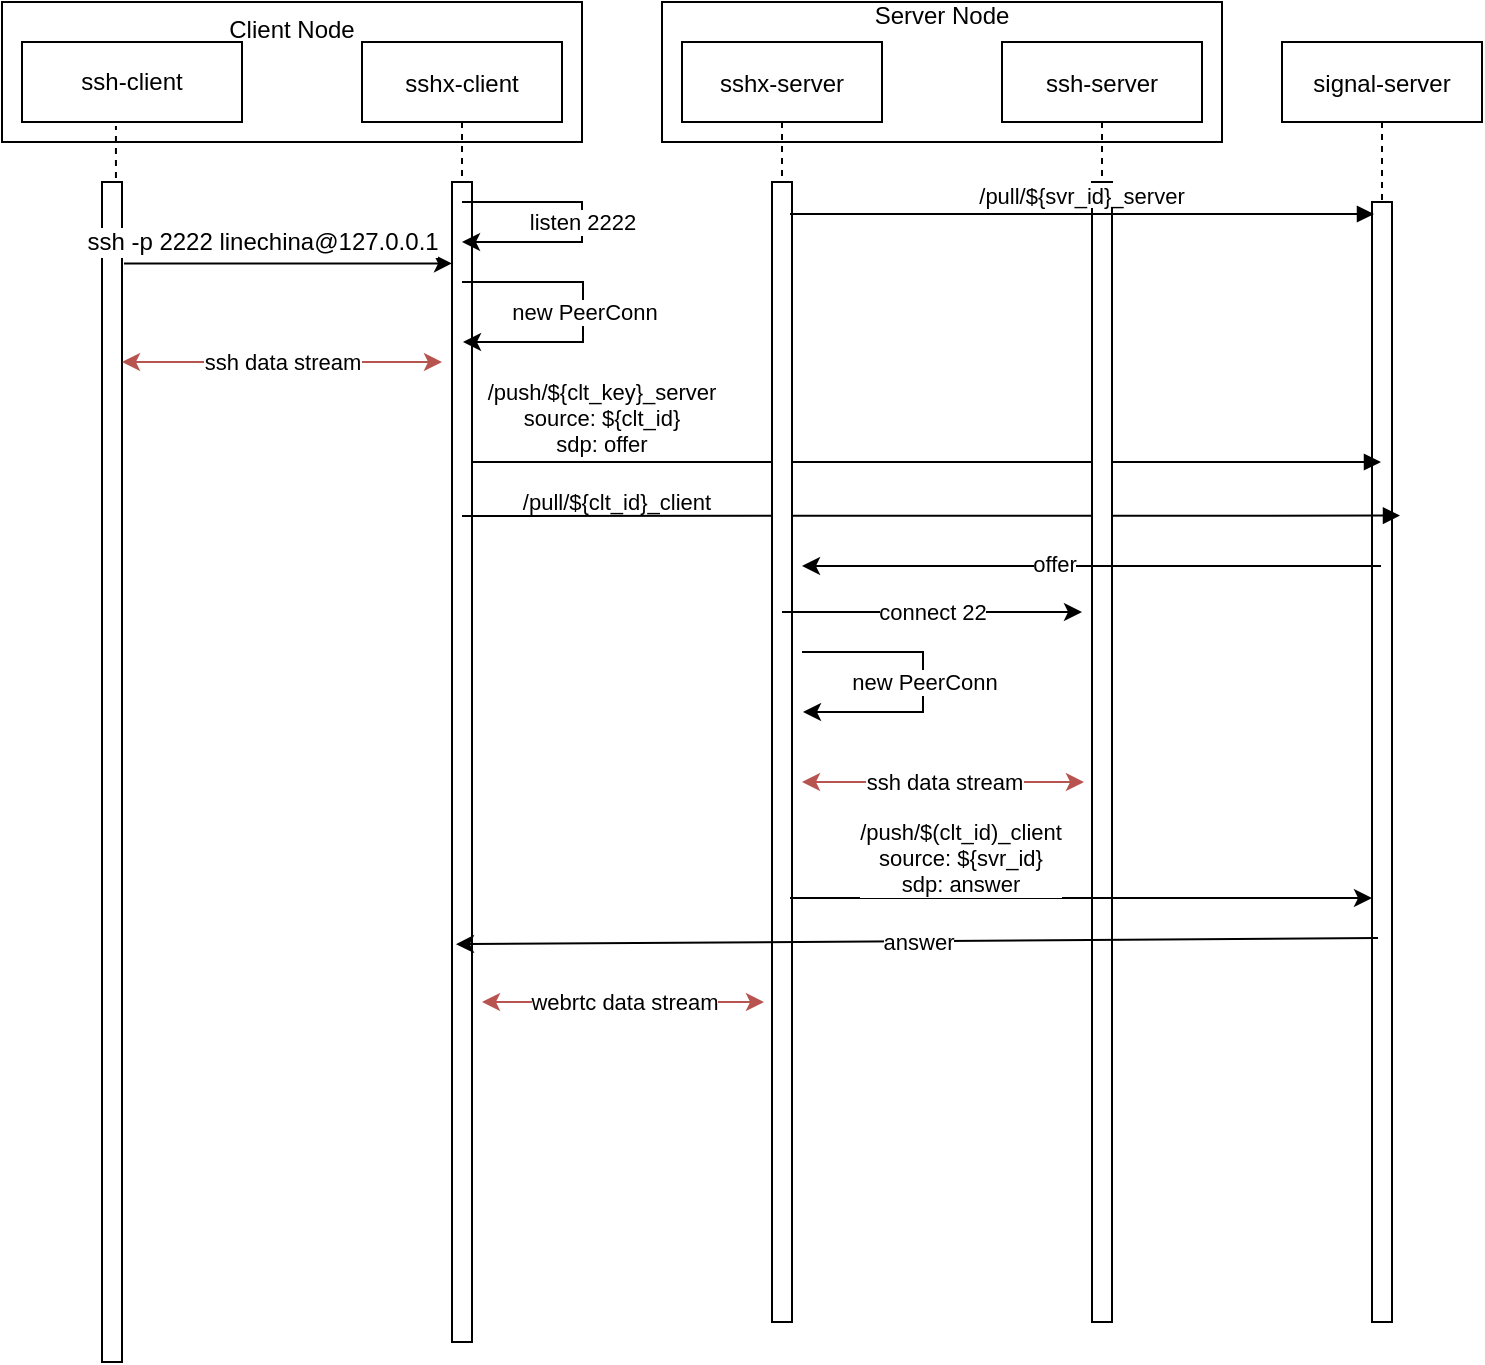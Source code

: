 <mxfile version="14.6.13" type="github">
  <diagram id="kgpKYQtTHZ0yAKxKKP6v" name="Page-1">
    <mxGraphModel dx="2036" dy="615" grid="1" gridSize="10" guides="1" tooltips="1" connect="1" arrows="1" fold="1" page="1" pageScale="1" pageWidth="850" pageHeight="1100" math="0" shadow="0">
      <root>
        <mxCell id="0" />
        <mxCell id="1" parent="0" />
        <mxCell id="8hrVhE37rYxSTI8BDwuA-29" value="Client Node&lt;br&gt;&lt;br&gt;&lt;br&gt;&lt;br&gt;" style="rounded=0;whiteSpace=wrap;html=1;" vertex="1" parent="1">
          <mxGeometry x="-60" y="60" width="290" height="70" as="geometry" />
        </mxCell>
        <mxCell id="8hrVhE37rYxSTI8BDwuA-28" value="Server Node&lt;br&gt;&lt;br&gt;&lt;br&gt;&lt;br&gt;&lt;br&gt;" style="rounded=0;whiteSpace=wrap;html=1;" vertex="1" parent="1">
          <mxGeometry x="270" y="60" width="280" height="70" as="geometry" />
        </mxCell>
        <mxCell id="3nuBFxr9cyL0pnOWT2aG-1" value="sshx-client" style="shape=umlLifeline;perimeter=lifelinePerimeter;container=1;collapsible=0;recursiveResize=0;rounded=0;shadow=0;strokeWidth=1;" parent="1" vertex="1">
          <mxGeometry x="120" y="80" width="100" height="650" as="geometry" />
        </mxCell>
        <mxCell id="3nuBFxr9cyL0pnOWT2aG-2" value="" style="points=[];perimeter=orthogonalPerimeter;rounded=0;shadow=0;strokeWidth=1;" parent="3nuBFxr9cyL0pnOWT2aG-1" vertex="1">
          <mxGeometry x="45" y="70" width="10" height="580" as="geometry" />
        </mxCell>
        <mxCell id="3nuBFxr9cyL0pnOWT2aG-5" value="signal-server" style="shape=umlLifeline;perimeter=lifelinePerimeter;container=1;collapsible=0;recursiveResize=0;rounded=0;shadow=0;strokeWidth=1;" parent="1" vertex="1">
          <mxGeometry x="580" y="80" width="100" height="640" as="geometry" />
        </mxCell>
        <mxCell id="3nuBFxr9cyL0pnOWT2aG-6" value="" style="points=[];perimeter=orthogonalPerimeter;rounded=0;shadow=0;strokeWidth=1;" parent="3nuBFxr9cyL0pnOWT2aG-5" vertex="1">
          <mxGeometry x="45" y="80" width="10" height="560" as="geometry" />
        </mxCell>
        <mxCell id="3nuBFxr9cyL0pnOWT2aG-8" value="/push/${clt_key}_server&#xa;source: ${clt_id}&#xa;sdp: offer" style="verticalAlign=bottom;endArrow=block;shadow=0;strokeWidth=1;" parent="1" source="3nuBFxr9cyL0pnOWT2aG-2" target="3nuBFxr9cyL0pnOWT2aG-5" edge="1">
          <mxGeometry x="-0.714" relative="1" as="geometry">
            <mxPoint x="275" y="160" as="sourcePoint" />
            <mxPoint x="620" y="270" as="targetPoint" />
            <Array as="points">
              <mxPoint x="175" y="290" />
            </Array>
            <mxPoint as="offset" />
          </mxGeometry>
        </mxCell>
        <mxCell id="8hrVhE37rYxSTI8BDwuA-1" value="listen 2222" style="edgeStyle=orthogonalEdgeStyle;rounded=0;orthogonalLoop=1;jettySize=auto;html=1;" edge="1" parent="1" source="3nuBFxr9cyL0pnOWT2aG-1">
          <mxGeometry relative="1" as="geometry">
            <mxPoint x="170" y="180" as="targetPoint" />
            <Array as="points">
              <mxPoint x="230" y="160" />
              <mxPoint x="230" y="180" />
            </Array>
          </mxGeometry>
        </mxCell>
        <mxCell id="8hrVhE37rYxSTI8BDwuA-2" value="ssh-client" style="rounded=0;whiteSpace=wrap;html=1;" vertex="1" parent="1">
          <mxGeometry x="-50" y="80" width="110" height="40" as="geometry" />
        </mxCell>
        <mxCell id="8hrVhE37rYxSTI8BDwuA-3" value="" style="endArrow=none;dashed=1;html=1;entryX=0.427;entryY=1.05;entryDx=0;entryDy=0;entryPerimeter=0;" edge="1" parent="1" target="8hrVhE37rYxSTI8BDwuA-2">
          <mxGeometry width="50" height="50" relative="1" as="geometry">
            <mxPoint x="-3" y="400" as="sourcePoint" />
            <mxPoint x="450" y="290" as="targetPoint" />
          </mxGeometry>
        </mxCell>
        <mxCell id="8hrVhE37rYxSTI8BDwuA-5" value="" style="points=[];perimeter=orthogonalPerimeter;rounded=0;shadow=0;strokeWidth=1;" vertex="1" parent="1">
          <mxGeometry x="-10" y="150" width="10" height="590" as="geometry" />
        </mxCell>
        <mxCell id="8hrVhE37rYxSTI8BDwuA-8" value="/pull/${clt_id}_client" style="verticalAlign=bottom;endArrow=block;shadow=0;strokeWidth=1;entryX=1.4;entryY=0.28;entryDx=0;entryDy=0;entryPerimeter=0;" edge="1" parent="1" target="3nuBFxr9cyL0pnOWT2aG-6">
          <mxGeometry x="-0.67" y="-2" relative="1" as="geometry">
            <mxPoint x="170" y="317" as="sourcePoint" />
            <mxPoint x="610" y="320" as="targetPoint" />
            <Array as="points" />
            <mxPoint as="offset" />
          </mxGeometry>
        </mxCell>
        <mxCell id="8hrVhE37rYxSTI8BDwuA-9" value="sshx-server" style="shape=umlLifeline;perimeter=lifelinePerimeter;container=1;collapsible=0;recursiveResize=0;rounded=0;shadow=0;strokeWidth=1;" vertex="1" parent="1">
          <mxGeometry x="280" y="80" width="100" height="640" as="geometry" />
        </mxCell>
        <mxCell id="8hrVhE37rYxSTI8BDwuA-10" value="" style="points=[];perimeter=orthogonalPerimeter;rounded=0;shadow=0;strokeWidth=1;" vertex="1" parent="8hrVhE37rYxSTI8BDwuA-9">
          <mxGeometry x="45" y="70" width="10" height="570" as="geometry" />
        </mxCell>
        <mxCell id="8hrVhE37rYxSTI8BDwuA-11" value="ssh-server" style="shape=umlLifeline;perimeter=lifelinePerimeter;container=1;collapsible=0;recursiveResize=0;rounded=0;shadow=0;strokeWidth=1;" vertex="1" parent="1">
          <mxGeometry x="440" y="80" width="100" height="640" as="geometry" />
        </mxCell>
        <mxCell id="8hrVhE37rYxSTI8BDwuA-12" value="" style="points=[];perimeter=orthogonalPerimeter;rounded=0;shadow=0;strokeWidth=1;" vertex="1" parent="8hrVhE37rYxSTI8BDwuA-11">
          <mxGeometry x="45" y="70" width="10" height="570" as="geometry" />
        </mxCell>
        <mxCell id="8hrVhE37rYxSTI8BDwuA-13" value="/pull/${svr_id}_server" style="verticalAlign=bottom;endArrow=block;shadow=0;strokeWidth=1;exitX=0.9;exitY=0.028;exitDx=0;exitDy=0;exitPerimeter=0;" edge="1" parent="1" source="8hrVhE37rYxSTI8BDwuA-10">
          <mxGeometry relative="1" as="geometry">
            <mxPoint x="186" y="311.92" as="sourcePoint" />
            <mxPoint x="626" y="166" as="targetPoint" />
            <Array as="points" />
          </mxGeometry>
        </mxCell>
        <mxCell id="8hrVhE37rYxSTI8BDwuA-14" value="" style="endArrow=classic;html=1;" edge="1" parent="1" source="3nuBFxr9cyL0pnOWT2aG-5">
          <mxGeometry width="50" height="50" relative="1" as="geometry">
            <mxPoint x="610" y="342" as="sourcePoint" />
            <mxPoint x="340" y="342" as="targetPoint" />
          </mxGeometry>
        </mxCell>
        <mxCell id="8hrVhE37rYxSTI8BDwuA-15" value="offer" style="edgeLabel;html=1;align=center;verticalAlign=middle;resizable=0;points=[];" vertex="1" connectable="0" parent="8hrVhE37rYxSTI8BDwuA-14">
          <mxGeometry x="0.131" y="-1" relative="1" as="geometry">
            <mxPoint as="offset" />
          </mxGeometry>
        </mxCell>
        <mxCell id="8hrVhE37rYxSTI8BDwuA-16" value="connect 22" style="endArrow=classic;html=1;" edge="1" parent="1" source="8hrVhE37rYxSTI8BDwuA-9">
          <mxGeometry width="50" height="50" relative="1" as="geometry">
            <mxPoint x="350" y="365" as="sourcePoint" />
            <mxPoint x="480" y="365" as="targetPoint" />
          </mxGeometry>
        </mxCell>
        <mxCell id="8hrVhE37rYxSTI8BDwuA-17" value="ssh data stream" style="endArrow=classic;startArrow=classic;html=1;fillColor=#f8cecc;strokeColor=#b85450;" edge="1" parent="1">
          <mxGeometry width="50" height="50" relative="1" as="geometry">
            <mxPoint x="340" y="450" as="sourcePoint" />
            <mxPoint x="481" y="450" as="targetPoint" />
            <Array as="points">
              <mxPoint x="410" y="450" />
            </Array>
          </mxGeometry>
        </mxCell>
        <mxCell id="8hrVhE37rYxSTI8BDwuA-19" value="" style="endArrow=classic;html=1;" edge="1" parent="1">
          <mxGeometry width="50" height="50" relative="1" as="geometry">
            <mxPoint x="334" y="508" as="sourcePoint" />
            <mxPoint x="625" y="508" as="targetPoint" />
          </mxGeometry>
        </mxCell>
        <mxCell id="8hrVhE37rYxSTI8BDwuA-20" value="/push/$(clt_id)_client&lt;br&gt;source: ${svr_id}&lt;br&gt;sdp: answer" style="edgeLabel;html=1;align=center;verticalAlign=middle;resizable=0;points=[];" vertex="1" connectable="0" parent="8hrVhE37rYxSTI8BDwuA-19">
          <mxGeometry x="-0.362" y="-1" relative="1" as="geometry">
            <mxPoint x="-8" y="-21" as="offset" />
          </mxGeometry>
        </mxCell>
        <mxCell id="8hrVhE37rYxSTI8BDwuA-22" value="new PeerConn" style="edgeStyle=orthogonalEdgeStyle;rounded=0;orthogonalLoop=1;jettySize=auto;html=1;" edge="1" parent="1">
          <mxGeometry relative="1" as="geometry">
            <mxPoint x="340" y="385" as="sourcePoint" />
            <mxPoint x="340.5" y="415" as="targetPoint" />
            <Array as="points">
              <mxPoint x="400.5" y="385" />
              <mxPoint x="400.5" y="415" />
            </Array>
          </mxGeometry>
        </mxCell>
        <mxCell id="8hrVhE37rYxSTI8BDwuA-23" value="answer" style="endArrow=classic;html=1;exitX=0.48;exitY=0.7;exitDx=0;exitDy=0;exitPerimeter=0;entryX=0.47;entryY=0.694;entryDx=0;entryDy=0;entryPerimeter=0;" edge="1" parent="1" source="3nuBFxr9cyL0pnOWT2aG-5" target="3nuBFxr9cyL0pnOWT2aG-1">
          <mxGeometry width="50" height="50" relative="1" as="geometry">
            <mxPoint x="400" y="440" as="sourcePoint" />
            <mxPoint x="450" y="390" as="targetPoint" />
          </mxGeometry>
        </mxCell>
        <mxCell id="8hrVhE37rYxSTI8BDwuA-24" value="new PeerConn" style="edgeStyle=orthogonalEdgeStyle;rounded=0;orthogonalLoop=1;jettySize=auto;html=1;" edge="1" parent="1">
          <mxGeometry relative="1" as="geometry">
            <mxPoint x="170" y="200" as="sourcePoint" />
            <mxPoint x="170.5" y="230" as="targetPoint" />
            <Array as="points">
              <mxPoint x="230.5" y="200" />
              <mxPoint x="230.5" y="230" />
            </Array>
          </mxGeometry>
        </mxCell>
        <mxCell id="8hrVhE37rYxSTI8BDwuA-25" value="ssh data stream" style="endArrow=classic;startArrow=classic;html=1;fillColor=#f8cecc;strokeColor=#B85450;" edge="1" parent="1">
          <mxGeometry width="50" height="50" relative="1" as="geometry">
            <mxPoint y="240" as="sourcePoint" />
            <mxPoint x="160" y="240" as="targetPoint" />
            <Array as="points" />
          </mxGeometry>
        </mxCell>
        <mxCell id="8hrVhE37rYxSTI8BDwuA-26" value="&lt;span style=&quot;font-size: 12px ; text-align: left&quot;&gt;ssh -p 2222 linechina@127.0.0.1&lt;/span&gt;" style="endArrow=classic;html=1;exitX=1.1;exitY=0.069;exitDx=0;exitDy=0;exitPerimeter=0;" edge="1" parent="1" source="8hrVhE37rYxSTI8BDwuA-5" target="3nuBFxr9cyL0pnOWT2aG-2">
          <mxGeometry x="-0.159" y="11" width="50" height="50" relative="1" as="geometry">
            <mxPoint x="400" y="400" as="sourcePoint" />
            <mxPoint x="450" y="350" as="targetPoint" />
            <mxPoint as="offset" />
          </mxGeometry>
        </mxCell>
        <mxCell id="8hrVhE37rYxSTI8BDwuA-27" value="webrtc data stream" style="endArrow=classic;startArrow=classic;html=1;fillColor=#f8cecc;strokeColor=#b85450;" edge="1" parent="1">
          <mxGeometry width="50" height="50" relative="1" as="geometry">
            <mxPoint x="180" y="560" as="sourcePoint" />
            <mxPoint x="321" y="560" as="targetPoint" />
            <Array as="points">
              <mxPoint x="250" y="560" />
            </Array>
          </mxGeometry>
        </mxCell>
      </root>
    </mxGraphModel>
  </diagram>
</mxfile>
